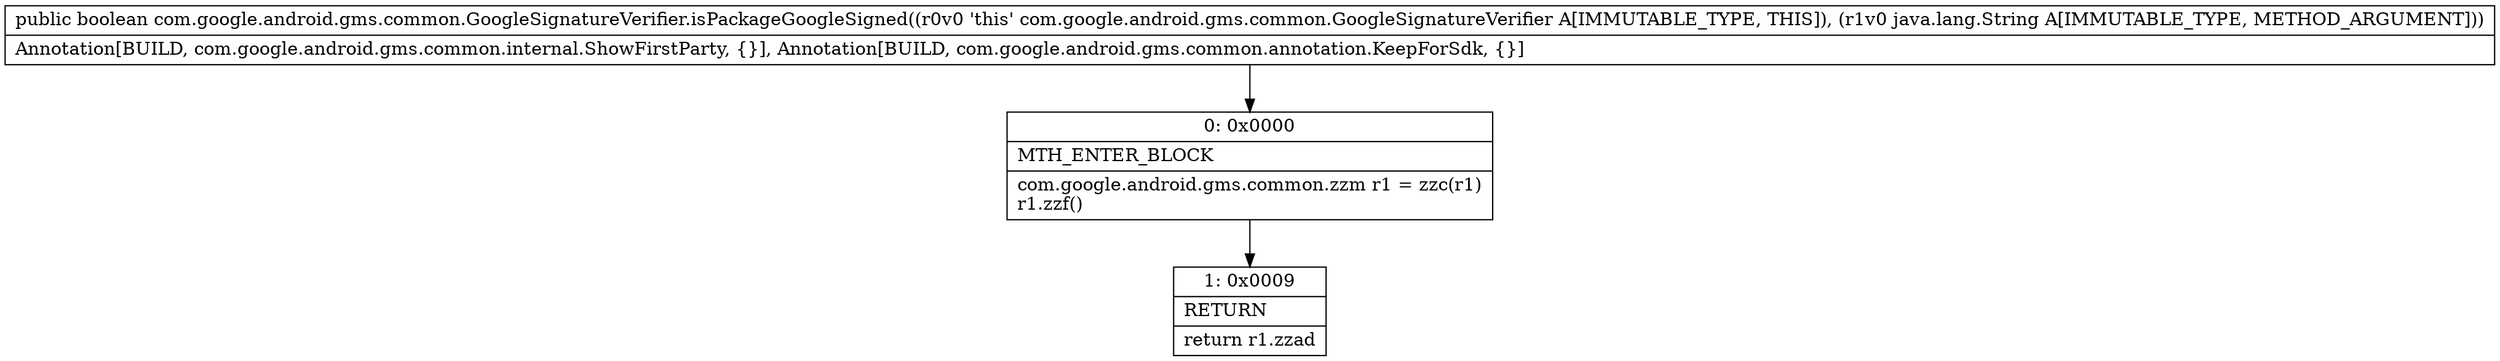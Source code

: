 digraph "CFG forcom.google.android.gms.common.GoogleSignatureVerifier.isPackageGoogleSigned(Ljava\/lang\/String;)Z" {
Node_0 [shape=record,label="{0\:\ 0x0000|MTH_ENTER_BLOCK\l|com.google.android.gms.common.zzm r1 = zzc(r1)\lr1.zzf()\l}"];
Node_1 [shape=record,label="{1\:\ 0x0009|RETURN\l|return r1.zzad\l}"];
MethodNode[shape=record,label="{public boolean com.google.android.gms.common.GoogleSignatureVerifier.isPackageGoogleSigned((r0v0 'this' com.google.android.gms.common.GoogleSignatureVerifier A[IMMUTABLE_TYPE, THIS]), (r1v0 java.lang.String A[IMMUTABLE_TYPE, METHOD_ARGUMENT]))  | Annotation[BUILD, com.google.android.gms.common.internal.ShowFirstParty, \{\}], Annotation[BUILD, com.google.android.gms.common.annotation.KeepForSdk, \{\}]\l}"];
MethodNode -> Node_0;
Node_0 -> Node_1;
}

